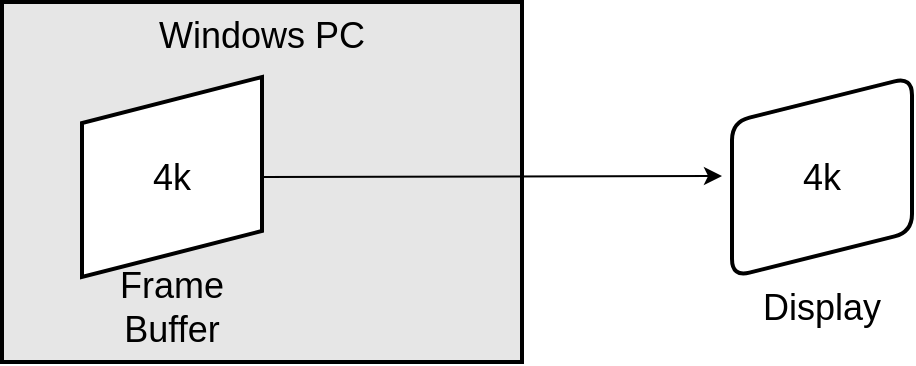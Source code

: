 <mxfile>
    <diagram id="NC1hEWJh8_QtpdpS8o8B" name="Page-1">
        <mxGraphModel dx="571" dy="979" grid="1" gridSize="10" guides="1" tooltips="1" connect="1" arrows="1" fold="1" page="1" pageScale="1" pageWidth="850" pageHeight="1100" math="0" shadow="0">
            <root>
                <mxCell id="0"/>
                <mxCell id="1" parent="0"/>
                <mxCell id="12" value="Windows PC" style="rounded=0;whiteSpace=wrap;html=1;strokeWidth=2;fontSize=18;fillColor=#E6E6E6;verticalAlign=top;" vertex="1" parent="1">
                    <mxGeometry x="40" y="90" width="260" height="180" as="geometry"/>
                </mxCell>
                <mxCell id="4" value="4k" style="shape=parallelogram;html=1;strokeWidth=2;perimeter=parallelogramPerimeter;whiteSpace=wrap;rounded=1;arcSize=0;size=0.23;flipH=1;rotation=0;direction=north;fontSize=18;" vertex="1" parent="1">
                    <mxGeometry x="80" y="127.5" width="90" height="100" as="geometry"/>
                </mxCell>
                <mxCell id="5" value="4k" style="shape=parallelogram;html=1;strokeWidth=2;perimeter=parallelogramPerimeter;whiteSpace=wrap;rounded=1;arcSize=18;size=0.225;flipH=1;rotation=0;direction=south;fontSize=18;" vertex="1" parent="1">
                    <mxGeometry x="405" y="127.5" width="90" height="100" as="geometry"/>
                </mxCell>
                <mxCell id="7" value="" style="endArrow=classic;html=1;exitX=0.5;exitY=1;exitDx=0;exitDy=0;entryX=0;entryY=0.5;entryDx=0;entryDy=0;" edge="1" parent="1" source="4">
                    <mxGeometry width="50" height="50" relative="1" as="geometry">
                        <mxPoint x="320" y="177" as="sourcePoint"/>
                        <mxPoint x="400" y="177" as="targetPoint"/>
                    </mxGeometry>
                </mxCell>
                <mxCell id="9" value="Display" style="text;html=1;strokeColor=none;fillColor=none;align=center;verticalAlign=middle;whiteSpace=wrap;rounded=0;strokeWidth=2;fontSize=18;" vertex="1" parent="1">
                    <mxGeometry x="420" y="227.5" width="60" height="30" as="geometry"/>
                </mxCell>
                <mxCell id="10" value="Frame Buffer" style="text;html=1;strokeColor=none;fillColor=none;align=center;verticalAlign=middle;whiteSpace=wrap;rounded=0;strokeWidth=2;fontSize=18;" vertex="1" parent="1">
                    <mxGeometry x="95" y="227.5" width="60" height="30" as="geometry"/>
                </mxCell>
            </root>
        </mxGraphModel>
    </diagram>
</mxfile>